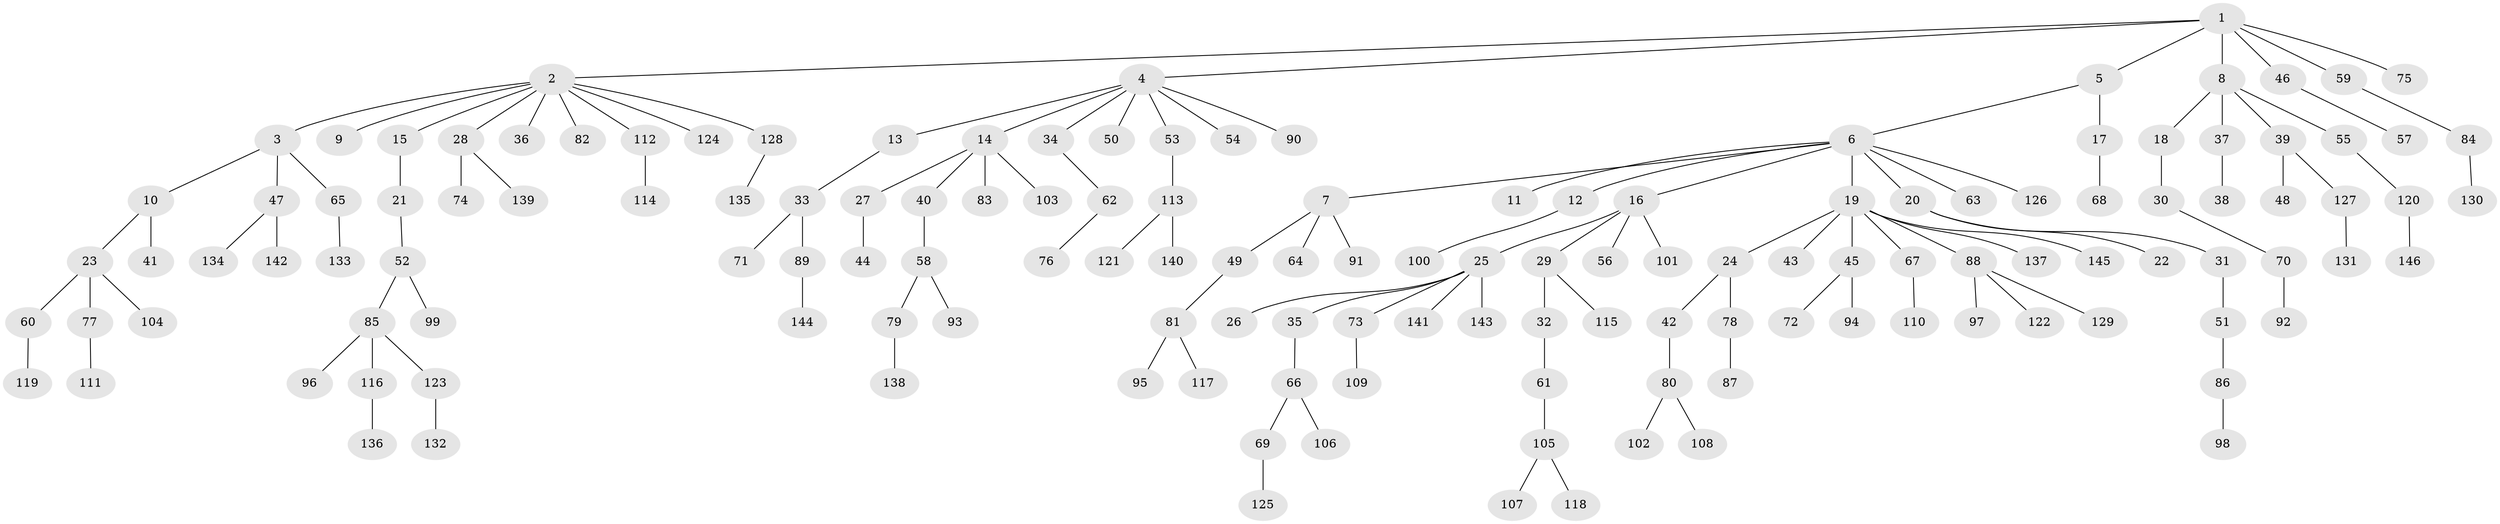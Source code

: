 // coarse degree distribution, {7: 0.02, 9: 0.01, 5: 0.02, 8: 0.01, 10: 0.01, 4: 0.04, 1: 0.6, 2: 0.19, 3: 0.09, 6: 0.01}
// Generated by graph-tools (version 1.1) at 2025/42/03/06/25 10:42:05]
// undirected, 146 vertices, 145 edges
graph export_dot {
graph [start="1"]
  node [color=gray90,style=filled];
  1;
  2;
  3;
  4;
  5;
  6;
  7;
  8;
  9;
  10;
  11;
  12;
  13;
  14;
  15;
  16;
  17;
  18;
  19;
  20;
  21;
  22;
  23;
  24;
  25;
  26;
  27;
  28;
  29;
  30;
  31;
  32;
  33;
  34;
  35;
  36;
  37;
  38;
  39;
  40;
  41;
  42;
  43;
  44;
  45;
  46;
  47;
  48;
  49;
  50;
  51;
  52;
  53;
  54;
  55;
  56;
  57;
  58;
  59;
  60;
  61;
  62;
  63;
  64;
  65;
  66;
  67;
  68;
  69;
  70;
  71;
  72;
  73;
  74;
  75;
  76;
  77;
  78;
  79;
  80;
  81;
  82;
  83;
  84;
  85;
  86;
  87;
  88;
  89;
  90;
  91;
  92;
  93;
  94;
  95;
  96;
  97;
  98;
  99;
  100;
  101;
  102;
  103;
  104;
  105;
  106;
  107;
  108;
  109;
  110;
  111;
  112;
  113;
  114;
  115;
  116;
  117;
  118;
  119;
  120;
  121;
  122;
  123;
  124;
  125;
  126;
  127;
  128;
  129;
  130;
  131;
  132;
  133;
  134;
  135;
  136;
  137;
  138;
  139;
  140;
  141;
  142;
  143;
  144;
  145;
  146;
  1 -- 2;
  1 -- 4;
  1 -- 5;
  1 -- 8;
  1 -- 46;
  1 -- 59;
  1 -- 75;
  2 -- 3;
  2 -- 9;
  2 -- 15;
  2 -- 28;
  2 -- 36;
  2 -- 82;
  2 -- 112;
  2 -- 124;
  2 -- 128;
  3 -- 10;
  3 -- 47;
  3 -- 65;
  4 -- 13;
  4 -- 14;
  4 -- 34;
  4 -- 50;
  4 -- 53;
  4 -- 54;
  4 -- 90;
  5 -- 6;
  5 -- 17;
  6 -- 7;
  6 -- 11;
  6 -- 12;
  6 -- 16;
  6 -- 19;
  6 -- 20;
  6 -- 63;
  6 -- 126;
  7 -- 49;
  7 -- 64;
  7 -- 91;
  8 -- 18;
  8 -- 37;
  8 -- 39;
  8 -- 55;
  10 -- 23;
  10 -- 41;
  12 -- 100;
  13 -- 33;
  14 -- 27;
  14 -- 40;
  14 -- 83;
  14 -- 103;
  15 -- 21;
  16 -- 25;
  16 -- 29;
  16 -- 56;
  16 -- 101;
  17 -- 68;
  18 -- 30;
  19 -- 24;
  19 -- 43;
  19 -- 45;
  19 -- 67;
  19 -- 88;
  19 -- 137;
  19 -- 145;
  20 -- 22;
  20 -- 31;
  21 -- 52;
  23 -- 60;
  23 -- 77;
  23 -- 104;
  24 -- 42;
  24 -- 78;
  25 -- 26;
  25 -- 35;
  25 -- 73;
  25 -- 141;
  25 -- 143;
  27 -- 44;
  28 -- 74;
  28 -- 139;
  29 -- 32;
  29 -- 115;
  30 -- 70;
  31 -- 51;
  32 -- 61;
  33 -- 71;
  33 -- 89;
  34 -- 62;
  35 -- 66;
  37 -- 38;
  39 -- 48;
  39 -- 127;
  40 -- 58;
  42 -- 80;
  45 -- 72;
  45 -- 94;
  46 -- 57;
  47 -- 134;
  47 -- 142;
  49 -- 81;
  51 -- 86;
  52 -- 85;
  52 -- 99;
  53 -- 113;
  55 -- 120;
  58 -- 79;
  58 -- 93;
  59 -- 84;
  60 -- 119;
  61 -- 105;
  62 -- 76;
  65 -- 133;
  66 -- 69;
  66 -- 106;
  67 -- 110;
  69 -- 125;
  70 -- 92;
  73 -- 109;
  77 -- 111;
  78 -- 87;
  79 -- 138;
  80 -- 102;
  80 -- 108;
  81 -- 95;
  81 -- 117;
  84 -- 130;
  85 -- 96;
  85 -- 116;
  85 -- 123;
  86 -- 98;
  88 -- 97;
  88 -- 122;
  88 -- 129;
  89 -- 144;
  105 -- 107;
  105 -- 118;
  112 -- 114;
  113 -- 121;
  113 -- 140;
  116 -- 136;
  120 -- 146;
  123 -- 132;
  127 -- 131;
  128 -- 135;
}
